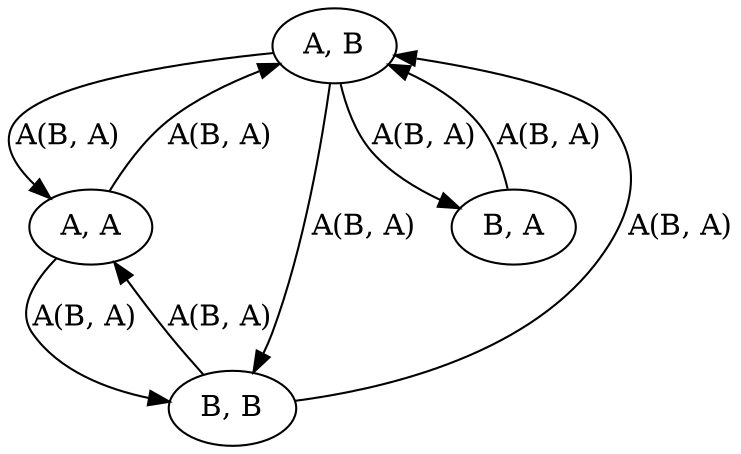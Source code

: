 digraph G {
  ab [label="A, B"]
  aa [label="A, A"]
  bb [label="B, B"]
  ba [label="B, A"]
  ab -> ba [label="A(B, A)"]
  ba -> ab [label="A(B, A)"]
  ab -> bb [label="A(B, A)"]
  bb -> ab [label="A(B, A)"]
  ab -> aa [label="A(B, A)"]
  aa -> ab [label="A(B, A)"]
  bb -> aa [label="A(B, A)"]
  aa -> bb [label="A(B, A)"]
  
 
}

